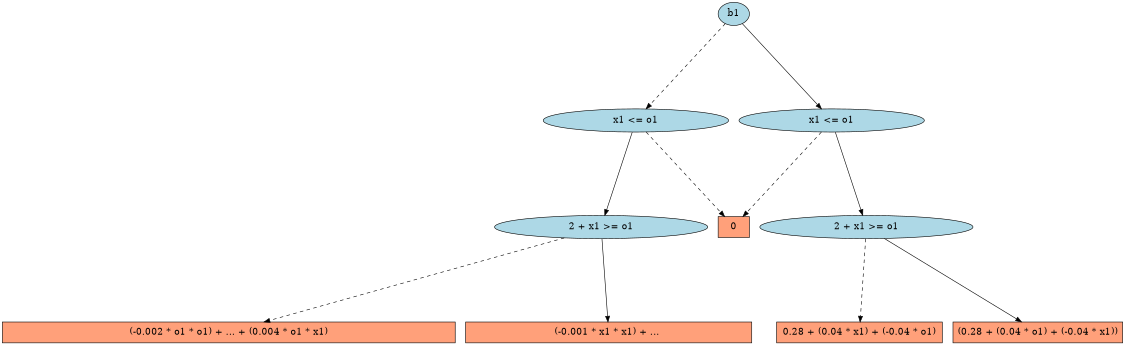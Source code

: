 digraph G {
  graph [
    ranksep = "2.00",
    bb = "0,0,2190,588",
    ratio = auto,
    fontsize = 16,
    fontname = Helvetica,
    size = "7.5,10"
  ];

  node [
    fontsize = 16
  ];

  25 [
    height = "0.55556",
    label = b1,
    fillcolor = lightblue,
    style = filled,
    pos = "723,568"
  ];
  24 [
    height = "0.55556",
    label = "x1 <= o1",
    fillcolor = lightblue,
    width = "4.4444",
    style = filled,
    pos = "892,384"
  ];
  23 [
    height = "0.55556",
    label = "2 + x1 >= o1",
    fillcolor = lightblue,
    width = "5.1111",
    style = filled,
    pos = "999,200"
  ];
  22 [
    shape = box,
    label = "(-0.002 * o1 * o1) + ... + (0.004 * o1 * x1)",
    fillcolor = lightsalmon,
    width = "10.861",
    style = filled,
    pos = "1799,18"
  ];
  19 [
    height = "0.55556",
    label = "2 + x1 >= o1",
    fillcolor = lightblue,
    width = "5.1111",
    style = filled,
    pos = "447,200"
  ];
  21 [
    shape = box,
    label = "(-0.001 * x1 * x1) + ... ",
    fillcolor = lightsalmon,
    width = "6.861",
    style = filled,
    pos = "999,18"
  ];
  18 [
    shape = box,
    label = "0.28 + (0.04 * x1) + (-0.04 * o1)",
    fillcolor = lightsalmon,
    width = "3.9722",
    style = filled,
    pos = "447,18"
  ];
  20 [
    height = "0.55556",
    label = "x1 <= o1",
    fillcolor = lightblue,
    width = "4.4444",
    style = filled,
    pos = "554,384"
  ];
  17 [
    shape = box,
    label = "(0.28 + (0.04 * o1) + (-0.04 * x1))",
    fillcolor = lightsalmon,
    width = "3.9722",
    style = filled,
    pos = "143,18"
  ];
  6 [
    shape = box,
    label = 0,
    fillcolor = lightsalmon,
    style = filled,
    pos = "723,200"
  ];
  23 -> 21 [
    style = "",
    pos = "e,999,36.087 999,179.83 999,147.31 999,83.226 999,46.204"
  ];
  20 -> 19 [
    style = "",
    pos = "e,458.64,220.02 542.35,363.96 523.37,331.33 485.73,266.6 463.84,228.96"
  ];
  24 -> 23 [
    style = "",
    pos = "e,987.36,220.02 903.65,363.96 922.63,331.33 960.27,266.6 982.16,228.96"
  ];
  25 -> 20 [
    style = "",
    pos = "e,572.43,404.06 707.7,551.35 678.65,519.72 615.21,450.65 579.59,411.86"
  ];
  23 -> 22 [
    style = dashed,
    pos = "e,1719.7,36.043 1078.6,181.88 1228.7,147.75 1552.3,74.123 1709.6,38.344"
  ];
  19 -> 17 [
    style = "",
    pos = "e,173.35,36.17 413.89,180.18 357.39,146.35 242.62,77.642 182.21,41.474"
  ];
  25 -> 24 [
    style = dashed,
    pos = "e,873.57,404.06 738.3,551.35 767.35,519.72 830.79,450.65 866.41,411.86"
  ];
  24 -> 6 [
    style = dashed,
    pos = "e,739.63,218.1 873.59,363.96 842.68,330.31 780.41,262.5 746.43,225.5"
  ];
  20 -> 6 [
    style = dashed,
    pos = "e,706.37,218.1 572.41,363.96 603.32,330.31 665.59,262.5 699.57,225.5"
  ];
  19 -> 18 [
    style = dashed,
    pos = "e,447,36.087 447,179.83 447,147.31 447,83.226 447,46.204"
  ];
}
